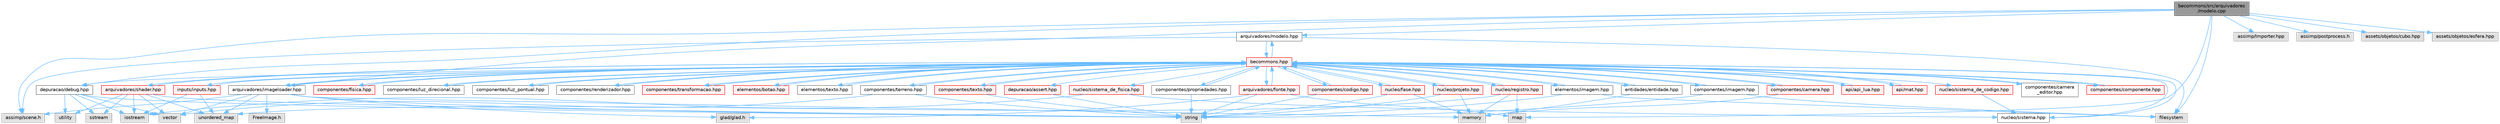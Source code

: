 digraph "becommons/src/arquivadores/modelo.cpp"
{
 // LATEX_PDF_SIZE
  bgcolor="transparent";
  edge [fontname=Helvetica,fontsize=10,labelfontname=Helvetica,labelfontsize=10];
  node [fontname=Helvetica,fontsize=10,shape=box,height=0.2,width=0.4];
  Node1 [id="Node000001",label="becommons/src/arquivadores\l/modelo.cpp",height=0.2,width=0.4,color="gray40", fillcolor="grey60", style="filled", fontcolor="black",tooltip=" "];
  Node1 -> Node2 [id="edge1_Node000001_Node000002",color="steelblue1",style="solid",tooltip=" "];
  Node2 [id="Node000002",label="arquivadores/modelo.hpp",height=0.2,width=0.4,color="grey40", fillcolor="white", style="filled",URL="$modelo_8hpp.html",tooltip="Carrega um modelo usando a biblioteca assimp com base em um diretório."];
  Node2 -> Node3 [id="edge2_Node000002_Node000003",color="steelblue1",style="solid",tooltip=" "];
  Node3 [id="Node000003",label="assimp/scene.h",height=0.2,width=0.4,color="grey60", fillcolor="#E0E0E0", style="filled",tooltip=" "];
  Node2 -> Node4 [id="edge3_Node000002_Node000004",color="steelblue1",style="solid",tooltip=" "];
  Node4 [id="Node000004",label="filesystem",height=0.2,width=0.4,color="grey60", fillcolor="#E0E0E0", style="filled",tooltip=" "];
  Node2 -> Node5 [id="edge4_Node000002_Node000005",color="steelblue1",style="solid",tooltip=" "];
  Node5 [id="Node000005",label="becommons.hpp",height=0.2,width=0.4,color="red", fillcolor="#FFF0F0", style="filled",URL="$becommons_8hpp.html",tooltip=" "];
  Node5 -> Node6 [id="edge5_Node000005_Node000006",color="steelblue1",style="solid",tooltip=" "];
  Node6 [id="Node000006",label="api/api_lua.hpp",height=0.2,width=0.4,color="red", fillcolor="#FFF0F0", style="filled",URL="$api__lua_8hpp.html",tooltip="Gerencia a configuração do luabridge para api lua."];
  Node6 -> Node5 [id="edge6_Node000006_Node000005",color="steelblue1",style="solid",tooltip=" "];
  Node5 -> Node11 [id="edge7_Node000005_Node000011",color="steelblue1",style="solid",tooltip=" "];
  Node11 [id="Node000011",label="api/mat.hpp",height=0.2,width=0.4,color="red", fillcolor="#FFF0F0", style="filled",URL="$mat_8hpp.html",tooltip="Gerencia funçoes matemáticas."];
  Node11 -> Node5 [id="edge8_Node000011_Node000005",color="steelblue1",style="solid",tooltip=" "];
  Node5 -> Node14 [id="edge9_Node000005_Node000014",color="steelblue1",style="solid",tooltip=" "];
  Node14 [id="Node000014",label="arquivadores/fonte.hpp",height=0.2,width=0.4,color="red", fillcolor="#FFF0F0", style="filled",URL="$fonte_8hpp.html",tooltip="Define estruturas básicas para renderização de textos."];
  Node14 -> Node15 [id="edge10_Node000014_Node000015",color="steelblue1",style="solid",tooltip=" "];
  Node15 [id="Node000015",label="glad/glad.h",height=0.2,width=0.4,color="grey60", fillcolor="#E0E0E0", style="filled",tooltip=" "];
  Node14 -> Node16 [id="edge11_Node000014_Node000016",color="steelblue1",style="solid",tooltip=" "];
  Node16 [id="Node000016",label="string",height=0.2,width=0.4,color="grey60", fillcolor="#E0E0E0", style="filled",tooltip=" "];
  Node14 -> Node17 [id="edge12_Node000014_Node000017",color="steelblue1",style="solid",tooltip=" "];
  Node17 [id="Node000017",label="map",height=0.2,width=0.4,color="grey60", fillcolor="#E0E0E0", style="filled",tooltip=" "];
  Node14 -> Node5 [id="edge13_Node000014_Node000005",color="steelblue1",style="solid",tooltip=" "];
  Node5 -> Node19 [id="edge14_Node000005_Node000019",color="steelblue1",style="solid",tooltip=" "];
  Node19 [id="Node000019",label="arquivadores/imageloader.hpp",height=0.2,width=0.4,color="grey40", fillcolor="white", style="filled",URL="$imageloader_8hpp.html",tooltip="Gerencia as imagems/texturas carregadas na engine."];
  Node19 -> Node15 [id="edge15_Node000019_Node000015",color="steelblue1",style="solid",tooltip=" "];
  Node19 -> Node16 [id="edge16_Node000019_Node000016",color="steelblue1",style="solid",tooltip=" "];
  Node19 -> Node20 [id="edge17_Node000019_Node000020",color="steelblue1",style="solid",tooltip=" "];
  Node20 [id="Node000020",label="unordered_map",height=0.2,width=0.4,color="grey60", fillcolor="#E0E0E0", style="filled",tooltip=" "];
  Node19 -> Node21 [id="edge18_Node000019_Node000021",color="steelblue1",style="solid",tooltip=" "];
  Node21 [id="Node000021",label="FreeImage.h",height=0.2,width=0.4,color="grey60", fillcolor="#E0E0E0", style="filled",tooltip=" "];
  Node19 -> Node3 [id="edge19_Node000019_Node000003",color="steelblue1",style="solid",tooltip=" "];
  Node19 -> Node22 [id="edge20_Node000019_Node000022",color="steelblue1",style="solid",tooltip=" "];
  Node22 [id="Node000022",label="vector",height=0.2,width=0.4,color="grey60", fillcolor="#E0E0E0", style="filled",tooltip=" "];
  Node19 -> Node23 [id="edge21_Node000019_Node000023",color="steelblue1",style="solid",tooltip=" "];
  Node23 [id="Node000023",label="memory",height=0.2,width=0.4,color="grey60", fillcolor="#E0E0E0", style="filled",tooltip=" "];
  Node19 -> Node5 [id="edge22_Node000019_Node000005",color="steelblue1",style="solid",tooltip=" "];
  Node5 -> Node2 [id="edge23_Node000005_Node000002",color="steelblue1",style="solid",tooltip=" "];
  Node5 -> Node24 [id="edge24_Node000005_Node000024",color="steelblue1",style="solid",tooltip=" "];
  Node24 [id="Node000024",label="arquivadores/shader.hpp",height=0.2,width=0.4,color="red", fillcolor="#FFF0F0", style="filled",URL="$shader_8hpp.html",tooltip="Gerencia os shaders GLSL."];
  Node24 -> Node16 [id="edge25_Node000024_Node000016",color="steelblue1",style="solid",tooltip=" "];
  Node24 -> Node26 [id="edge26_Node000024_Node000026",color="steelblue1",style="solid",tooltip=" "];
  Node26 [id="Node000026",label="sstream",height=0.2,width=0.4,color="grey60", fillcolor="#E0E0E0", style="filled",tooltip=" "];
  Node24 -> Node27 [id="edge27_Node000024_Node000027",color="steelblue1",style="solid",tooltip=" "];
  Node27 [id="Node000027",label="iostream",height=0.2,width=0.4,color="grey60", fillcolor="#E0E0E0", style="filled",tooltip=" "];
  Node24 -> Node22 [id="edge28_Node000024_Node000022",color="steelblue1",style="solid",tooltip=" "];
  Node24 -> Node28 [id="edge29_Node000024_Node000028",color="steelblue1",style="solid",tooltip=" "];
  Node28 [id="Node000028",label="utility",height=0.2,width=0.4,color="grey60", fillcolor="#E0E0E0", style="filled",tooltip=" "];
  Node24 -> Node20 [id="edge30_Node000024_Node000020",color="steelblue1",style="solid",tooltip=" "];
  Node24 -> Node5 [id="edge31_Node000024_Node000005",color="steelblue1",style="solid",tooltip=" "];
  Node5 -> Node30 [id="edge32_Node000005_Node000030",color="steelblue1",style="solid",tooltip=" "];
  Node30 [id="Node000030",label="componentes/camera.hpp",height=0.2,width=0.4,color="red", fillcolor="#FFF0F0", style="filled",URL="$camera_8hpp.html",tooltip="Estrutura básica de câmera."];
  Node30 -> Node23 [id="edge33_Node000030_Node000023",color="steelblue1",style="solid",tooltip=" "];
  Node30 -> Node5 [id="edge34_Node000030_Node000005",color="steelblue1",style="solid",tooltip=" "];
  Node5 -> Node33 [id="edge35_Node000005_Node000033",color="steelblue1",style="solid",tooltip=" "];
  Node33 [id="Node000033",label="componentes/camera\l_editor.hpp",height=0.2,width=0.4,color="grey40", fillcolor="white", style="filled",URL="$camera__editor_8hpp.html",tooltip=" "];
  Node33 -> Node5 [id="edge36_Node000033_Node000005",color="steelblue1",style="solid",tooltip=" "];
  Node5 -> Node34 [id="edge37_Node000005_Node000034",color="steelblue1",style="solid",tooltip=" "];
  Node34 [id="Node000034",label="componentes/codigo.hpp",height=0.2,width=0.4,color="red", fillcolor="#FFF0F0", style="filled",URL="$codigo_8hpp.html",tooltip="Componente de código para entidades ECS."];
  Node34 -> Node16 [id="edge38_Node000034_Node000016",color="steelblue1",style="solid",tooltip=" "];
  Node34 -> Node5 [id="edge39_Node000034_Node000005",color="steelblue1",style="solid",tooltip=" "];
  Node5 -> Node36 [id="edge40_Node000005_Node000036",color="steelblue1",style="solid",tooltip=" "];
  Node36 [id="Node000036",label="componentes/componente.hpp",height=0.2,width=0.4,color="red", fillcolor="#FFF0F0", style="filled",URL="$componente_8hpp.html",tooltip="Estrutura base para componetes."];
  Node36 -> Node5 [id="edge41_Node000036_Node000005",color="steelblue1",style="solid",tooltip=" "];
  Node5 -> Node41 [id="edge42_Node000005_Node000041",color="steelblue1",style="solid",tooltip=" "];
  Node41 [id="Node000041",label="componentes/fisica.hpp",height=0.2,width=0.4,color="red", fillcolor="#FFF0F0", style="filled",URL="$fisica_8hpp.html",tooltip="Componente de física para entidades ECS."];
  Node41 -> Node5 [id="edge43_Node000041_Node000005",color="steelblue1",style="solid",tooltip=" "];
  Node5 -> Node42 [id="edge44_Node000005_Node000042",color="steelblue1",style="solid",tooltip=" "];
  Node42 [id="Node000042",label="componentes/imagem.hpp",height=0.2,width=0.4,color="grey40", fillcolor="white", style="filled",URL="$componentes_2imagem_8hpp.html",tooltip=" "];
  Node42 -> Node16 [id="edge45_Node000042_Node000016",color="steelblue1",style="solid",tooltip=" "];
  Node42 -> Node4 [id="edge46_Node000042_Node000004",color="steelblue1",style="solid",tooltip=" "];
  Node42 -> Node5 [id="edge47_Node000042_Node000005",color="steelblue1",style="solid",tooltip=" "];
  Node5 -> Node43 [id="edge48_Node000005_Node000043",color="steelblue1",style="solid",tooltip=" "];
  Node43 [id="Node000043",label="componentes/luz_direcional.hpp",height=0.2,width=0.4,color="grey40", fillcolor="white", style="filled",URL="$luz__direcional_8hpp.html",tooltip=" "];
  Node43 -> Node5 [id="edge49_Node000043_Node000005",color="steelblue1",style="solid",tooltip=" "];
  Node5 -> Node44 [id="edge50_Node000005_Node000044",color="steelblue1",style="solid",tooltip=" "];
  Node44 [id="Node000044",label="componentes/luz_pontual.hpp",height=0.2,width=0.4,color="grey40", fillcolor="white", style="filled",URL="$luz__pontual_8hpp.html",tooltip=" "];
  Node44 -> Node5 [id="edge51_Node000044_Node000005",color="steelblue1",style="solid",tooltip=" "];
  Node5 -> Node45 [id="edge52_Node000005_Node000045",color="steelblue1",style="solid",tooltip=" "];
  Node45 [id="Node000045",label="componentes/propriedades.hpp",height=0.2,width=0.4,color="grey40", fillcolor="white", style="filled",URL="$propriedades_8hpp.html",tooltip=" "];
  Node45 -> Node16 [id="edge53_Node000045_Node000016",color="steelblue1",style="solid",tooltip=" "];
  Node45 -> Node5 [id="edge54_Node000045_Node000005",color="steelblue1",style="solid",tooltip=" "];
  Node5 -> Node46 [id="edge55_Node000005_Node000046",color="steelblue1",style="solid",tooltip=" "];
  Node46 [id="Node000046",label="componentes/renderizador.hpp",height=0.2,width=0.4,color="grey40", fillcolor="white", style="filled",URL="$renderizador_8hpp.html",tooltip=" "];
  Node46 -> Node5 [id="edge56_Node000046_Node000005",color="steelblue1",style="solid",tooltip=" "];
  Node5 -> Node47 [id="edge57_Node000005_Node000047",color="steelblue1",style="solid",tooltip=" "];
  Node47 [id="Node000047",label="componentes/terreno.hpp",height=0.2,width=0.4,color="grey40", fillcolor="white", style="filled",URL="$terreno_8hpp.html",tooltip=" "];
  Node47 -> Node22 [id="edge58_Node000047_Node000022",color="steelblue1",style="solid",tooltip=" "];
  Node47 -> Node16 [id="edge59_Node000047_Node000016",color="steelblue1",style="solid",tooltip=" "];
  Node47 -> Node5 [id="edge60_Node000047_Node000005",color="steelblue1",style="solid",tooltip=" "];
  Node5 -> Node48 [id="edge61_Node000005_Node000048",color="steelblue1",style="solid",tooltip=" "];
  Node48 [id="Node000048",label="componentes/texto.hpp",height=0.2,width=0.4,color="red", fillcolor="#FFF0F0", style="filled",URL="$componentes_2texto_8hpp.html",tooltip=" "];
  Node48 -> Node16 [id="edge62_Node000048_Node000016",color="steelblue1",style="solid",tooltip=" "];
  Node48 -> Node5 [id="edge63_Node000048_Node000005",color="steelblue1",style="solid",tooltip=" "];
  Node5 -> Node49 [id="edge64_Node000005_Node000049",color="steelblue1",style="solid",tooltip=" "];
  Node49 [id="Node000049",label="componentes/transformacao.hpp",height=0.2,width=0.4,color="red", fillcolor="#FFF0F0", style="filled",URL="$transformacao_8hpp.html",tooltip="Calcula a mtriz de modelo para um objeto 3d qualquer."];
  Node49 -> Node5 [id="edge65_Node000049_Node000005",color="steelblue1",style="solid",tooltip=" "];
  Node5 -> Node53 [id="edge66_Node000005_Node000053",color="steelblue1",style="solid",tooltip=" "];
  Node53 [id="Node000053",label="depuracao/debug.hpp",height=0.2,width=0.4,color="grey40", fillcolor="white", style="filled",URL="$debug_8hpp.html",tooltip=" "];
  Node53 -> Node22 [id="edge67_Node000053_Node000022",color="steelblue1",style="solid",tooltip=" "];
  Node53 -> Node28 [id="edge68_Node000053_Node000028",color="steelblue1",style="solid",tooltip=" "];
  Node53 -> Node16 [id="edge69_Node000053_Node000016",color="steelblue1",style="solid",tooltip=" "];
  Node53 -> Node27 [id="edge70_Node000053_Node000027",color="steelblue1",style="solid",tooltip=" "];
  Node53 -> Node26 [id="edge71_Node000053_Node000026",color="steelblue1",style="solid",tooltip=" "];
  Node5 -> Node54 [id="edge72_Node000005_Node000054",color="steelblue1",style="solid",tooltip=" "];
  Node54 [id="Node000054",label="depuracao/assert.hpp",height=0.2,width=0.4,color="red", fillcolor="#FFF0F0", style="filled",URL="$assert_8hpp.html",tooltip=" "];
  Node54 -> Node16 [id="edge73_Node000054_Node000016",color="steelblue1",style="solid",tooltip=" "];
  Node5 -> Node57 [id="edge74_Node000005_Node000057",color="steelblue1",style="solid",tooltip=" "];
  Node57 [id="Node000057",label="elementos/botao.hpp",height=0.2,width=0.4,color="red", fillcolor="#FFF0F0", style="filled",URL="$botao_8hpp.html",tooltip=" "];
  Node57 -> Node5 [id="edge75_Node000057_Node000005",color="steelblue1",style="solid",tooltip=" "];
  Node5 -> Node59 [id="edge76_Node000005_Node000059",color="steelblue1",style="solid",tooltip=" "];
  Node59 [id="Node000059",label="elementos/imagem.hpp",height=0.2,width=0.4,color="grey40", fillcolor="white", style="filled",URL="$elementos_2imagem_8hpp.html",tooltip="Gerencia a configuração do luabridge para api lua."];
  Node59 -> Node16 [id="edge77_Node000059_Node000016",color="steelblue1",style="solid",tooltip=" "];
  Node59 -> Node4 [id="edge78_Node000059_Node000004",color="steelblue1",style="solid",tooltip=" "];
  Node59 -> Node5 [id="edge79_Node000059_Node000005",color="steelblue1",style="solid",tooltip=" "];
  Node5 -> Node60 [id="edge80_Node000005_Node000060",color="steelblue1",style="solid",tooltip=" "];
  Node60 [id="Node000060",label="elementos/texto.hpp",height=0.2,width=0.4,color="grey40", fillcolor="white", style="filled",URL="$elementos_2texto_8hpp.html",tooltip=" "];
  Node60 -> Node5 [id="edge81_Node000060_Node000005",color="steelblue1",style="solid",tooltip=" "];
  Node5 -> Node61 [id="edge82_Node000005_Node000061",color="steelblue1",style="solid",tooltip=" "];
  Node61 [id="Node000061",label="entidades/entidade.hpp",height=0.2,width=0.4,color="grey40", fillcolor="white", style="filled",URL="$entidade_8hpp.html",tooltip="Inclusoes e defini��es relacionadas � entidade."];
  Node61 -> Node23 [id="edge83_Node000061_Node000023",color="steelblue1",style="solid",tooltip=" "];
  Node61 -> Node5 [id="edge84_Node000061_Node000005",color="steelblue1",style="solid",tooltip=" "];
  Node5 -> Node62 [id="edge85_Node000005_Node000062",color="steelblue1",style="solid",tooltip=" "];
  Node62 [id="Node000062",label="inputs/inputs.hpp",height=0.2,width=0.4,color="red", fillcolor="#FFF0F0", style="filled",URL="$inputs_8hpp.html",tooltip=" "];
  Node62 -> Node27 [id="edge86_Node000062_Node000027",color="steelblue1",style="solid",tooltip=" "];
  Node62 -> Node20 [id="edge87_Node000062_Node000020",color="steelblue1",style="solid",tooltip=" "];
  Node62 -> Node5 [id="edge88_Node000062_Node000005",color="steelblue1",style="solid",tooltip=" "];
  Node5 -> Node63 [id="edge89_Node000005_Node000063",color="steelblue1",style="solid",tooltip=" "];
  Node63 [id="Node000063",label="nucleo/fase.hpp",height=0.2,width=0.4,color="red", fillcolor="#FFF0F0", style="filled",URL="$fase_8hpp.html",tooltip="Gerencia sistemas numa fase."];
  Node63 -> Node16 [id="edge90_Node000063_Node000016",color="steelblue1",style="solid",tooltip=" "];
  Node63 -> Node23 [id="edge91_Node000063_Node000023",color="steelblue1",style="solid",tooltip=" "];
  Node63 -> Node5 [id="edge92_Node000063_Node000005",color="steelblue1",style="solid",tooltip=" "];
  Node5 -> Node64 [id="edge93_Node000005_Node000064",color="steelblue1",style="solid",tooltip=" "];
  Node64 [id="Node000064",label="nucleo/projeto.hpp",height=0.2,width=0.4,color="red", fillcolor="#FFF0F0", style="filled",URL="$projeto_8hpp.html",tooltip="Gerencia configurações do projeto."];
  Node64 -> Node16 [id="edge94_Node000064_Node000016",color="steelblue1",style="solid",tooltip=" "];
  Node64 -> Node23 [id="edge95_Node000064_Node000023",color="steelblue1",style="solid",tooltip=" "];
  Node64 -> Node5 [id="edge96_Node000064_Node000005",color="steelblue1",style="solid",tooltip=" "];
  Node5 -> Node65 [id="edge97_Node000005_Node000065",color="steelblue1",style="solid",tooltip=" "];
  Node65 [id="Node000065",label="nucleo/registro.hpp",height=0.2,width=0.4,color="red", fillcolor="#FFF0F0", style="filled",URL="$registro_8hpp.html",tooltip="Inclusoes e definições relacionadas à registro."];
  Node65 -> Node20 [id="edge98_Node000065_Node000020",color="steelblue1",style="solid",tooltip=" "];
  Node65 -> Node17 [id="edge99_Node000065_Node000017",color="steelblue1",style="solid",tooltip=" "];
  Node65 -> Node23 [id="edge100_Node000065_Node000023",color="steelblue1",style="solid",tooltip=" "];
  Node65 -> Node5 [id="edge101_Node000065_Node000005",color="steelblue1",style="solid",tooltip=" "];
  Node5 -> Node67 [id="edge102_Node000005_Node000067",color="steelblue1",style="solid",tooltip=" "];
  Node67 [id="Node000067",label="nucleo/sistema.hpp",height=0.2,width=0.4,color="grey40", fillcolor="white", style="filled",URL="$nucleo_2sistema_8hpp.html",tooltip=" "];
  Node67 -> Node5 [id="edge103_Node000067_Node000005",color="steelblue1",style="solid",tooltip=" "];
  Node5 -> Node68 [id="edge104_Node000005_Node000068",color="steelblue1",style="solid",tooltip=" "];
  Node68 [id="Node000068",label="nucleo/sistema_de_codigo.hpp",height=0.2,width=0.4,color="red", fillcolor="#FFF0F0", style="filled",URL="$sistema__de__codigo_8hpp.html",tooltip=" "];
  Node68 -> Node67 [id="edge105_Node000068_Node000067",color="steelblue1",style="solid",tooltip=" "];
  Node5 -> Node71 [id="edge106_Node000005_Node000071",color="steelblue1",style="solid",tooltip=" "];
  Node71 [id="Node000071",label="nucleo/sistema_de_fisica.hpp",height=0.2,width=0.4,color="red", fillcolor="#FFF0F0", style="filled",URL="$sistema__de__fisica_8hpp.html",tooltip="Gerencia a fisica de jogo com o bullet3."];
  Node71 -> Node67 [id="edge107_Node000071_Node000067",color="steelblue1",style="solid",tooltip=" "];
  Node71 -> Node27 [id="edge108_Node000071_Node000027",color="steelblue1",style="solid",tooltip=" "];
  Node1 -> Node91 [id="edge109_Node000001_Node000091",color="steelblue1",style="solid",tooltip=" "];
  Node91 [id="Node000091",label="assimp/Importer.hpp",height=0.2,width=0.4,color="grey60", fillcolor="#E0E0E0", style="filled",tooltip=" "];
  Node1 -> Node3 [id="edge110_Node000001_Node000003",color="steelblue1",style="solid",tooltip=" "];
  Node1 -> Node92 [id="edge111_Node000001_Node000092",color="steelblue1",style="solid",tooltip=" "];
  Node92 [id="Node000092",label="assimp/postprocess.h",height=0.2,width=0.4,color="grey60", fillcolor="#E0E0E0", style="filled",tooltip=" "];
  Node1 -> Node53 [id="edge112_Node000001_Node000053",color="steelblue1",style="solid",tooltip=" "];
  Node1 -> Node19 [id="edge113_Node000001_Node000019",color="steelblue1",style="solid",tooltip=" "];
  Node1 -> Node4 [id="edge114_Node000001_Node000004",color="steelblue1",style="solid",tooltip=" "];
  Node1 -> Node93 [id="edge115_Node000001_Node000093",color="steelblue1",style="solid",tooltip=" "];
  Node93 [id="Node000093",label="assets/objetos/cubo.hpp",height=0.2,width=0.4,color="grey60", fillcolor="#E0E0E0", style="filled",tooltip=" "];
  Node1 -> Node94 [id="edge116_Node000001_Node000094",color="steelblue1",style="solid",tooltip=" "];
  Node94 [id="Node000094",label="assets/objetos/esfera.hpp",height=0.2,width=0.4,color="grey60", fillcolor="#E0E0E0", style="filled",tooltip=" "];
  Node1 -> Node17 [id="edge117_Node000001_Node000017",color="steelblue1",style="solid",tooltip=" "];
}
